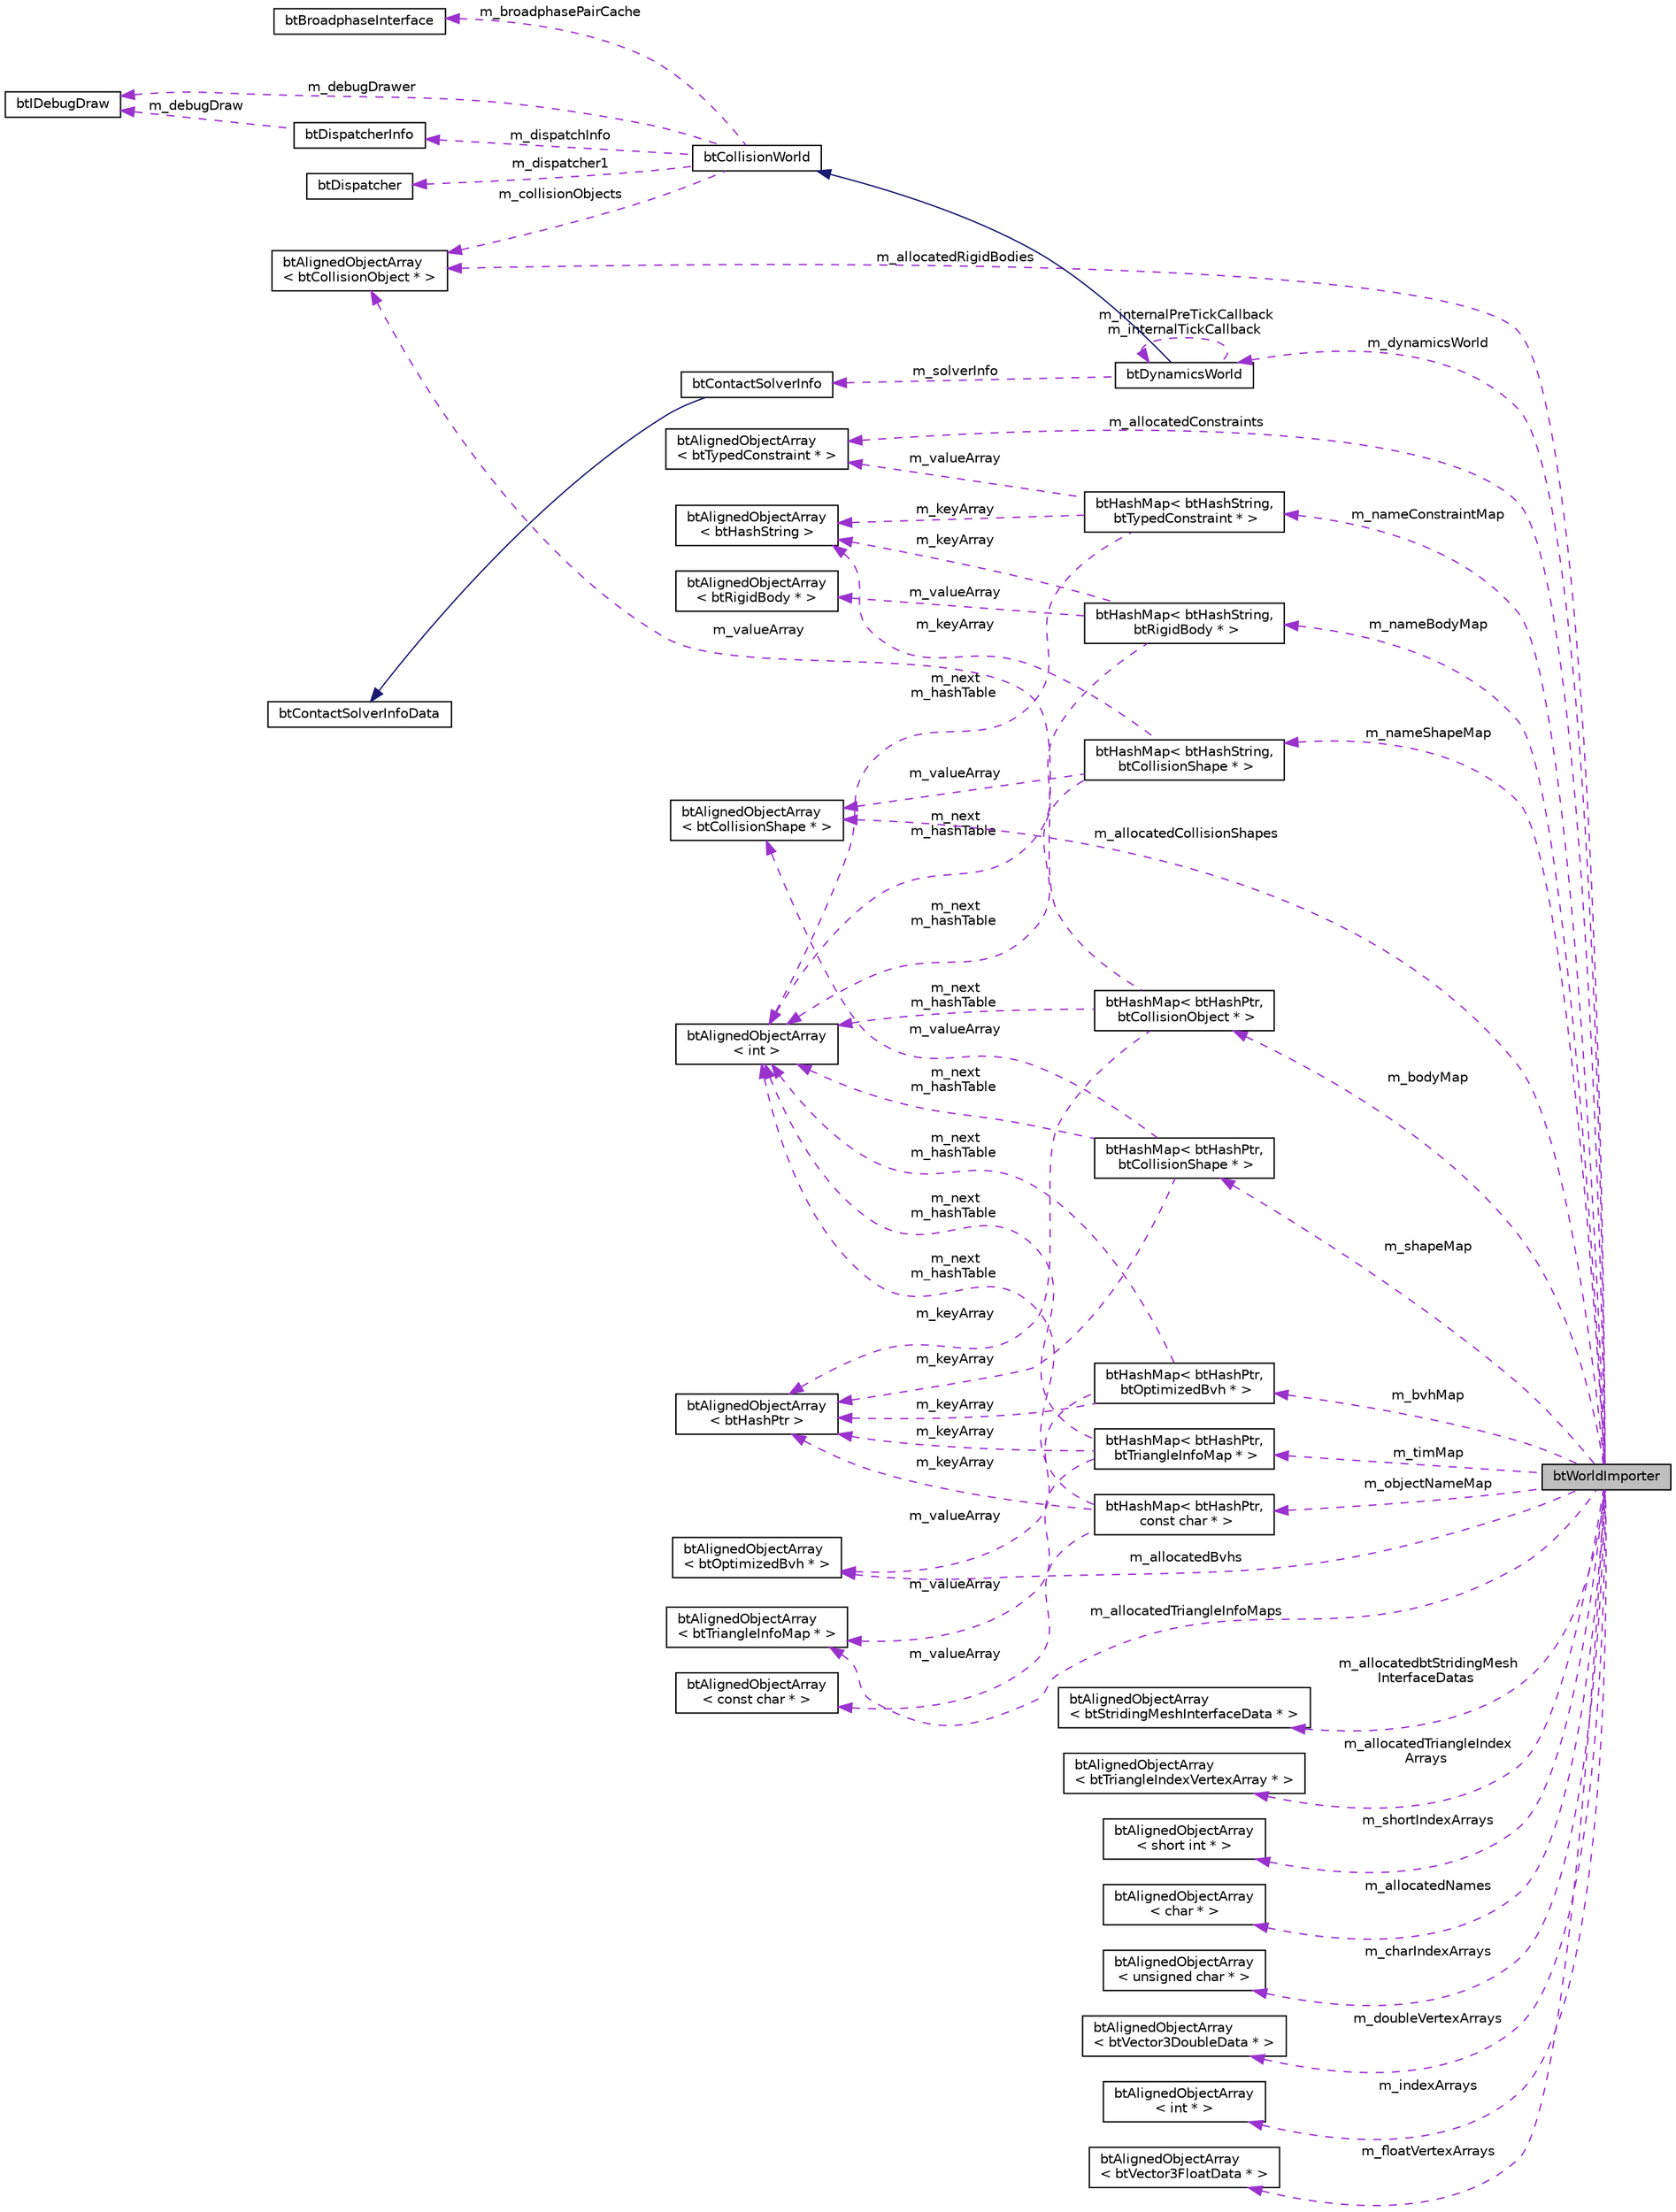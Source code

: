 digraph "btWorldImporter"
{
  edge [fontname="Helvetica",fontsize="10",labelfontname="Helvetica",labelfontsize="10"];
  node [fontname="Helvetica",fontsize="10",shape=record];
  rankdir="LR";
  Node1 [label="btWorldImporter",height=0.2,width=0.4,color="black", fillcolor="grey75", style="filled", fontcolor="black"];
  Node2 -> Node1 [dir="back",color="darkorchid3",fontsize="10",style="dashed",label=" m_allocatedRigidBodies" ,fontname="Helvetica"];
  Node2 [label="btAlignedObjectArray\l\< btCollisionObject * \>",height=0.2,width=0.4,color="black", fillcolor="white", style="filled",URL="$classbt_aligned_object_array.html"];
  Node3 -> Node1 [dir="back",color="darkorchid3",fontsize="10",style="dashed",label=" m_allocatedTriangleInfoMaps" ,fontname="Helvetica"];
  Node3 [label="btAlignedObjectArray\l\< btTriangleInfoMap * \>",height=0.2,width=0.4,color="black", fillcolor="white", style="filled",URL="$classbt_aligned_object_array.html"];
  Node4 -> Node1 [dir="back",color="darkorchid3",fontsize="10",style="dashed",label=" m_allocatedbtStridingMesh\lInterfaceDatas" ,fontname="Helvetica"];
  Node4 [label="btAlignedObjectArray\l\< btStridingMeshInterfaceData * \>",height=0.2,width=0.4,color="black", fillcolor="white", style="filled",URL="$classbt_aligned_object_array.html"];
  Node5 -> Node1 [dir="back",color="darkorchid3",fontsize="10",style="dashed",label=" m_allocatedBvhs" ,fontname="Helvetica"];
  Node5 [label="btAlignedObjectArray\l\< btOptimizedBvh * \>",height=0.2,width=0.4,color="black", fillcolor="white", style="filled",URL="$classbt_aligned_object_array.html"];
  Node6 -> Node1 [dir="back",color="darkorchid3",fontsize="10",style="dashed",label=" m_nameShapeMap" ,fontname="Helvetica"];
  Node6 [label="btHashMap\< btHashString,\l btCollisionShape * \>",height=0.2,width=0.4,color="black", fillcolor="white", style="filled",URL="$classbt_hash_map.html"];
  Node7 -> Node6 [dir="back",color="darkorchid3",fontsize="10",style="dashed",label=" m_keyArray" ,fontname="Helvetica"];
  Node7 [label="btAlignedObjectArray\l\< btHashString \>",height=0.2,width=0.4,color="black", fillcolor="white", style="filled",URL="$classbt_aligned_object_array.html"];
  Node8 -> Node6 [dir="back",color="darkorchid3",fontsize="10",style="dashed",label=" m_next\nm_hashTable" ,fontname="Helvetica"];
  Node8 [label="btAlignedObjectArray\l\< int \>",height=0.2,width=0.4,color="black", fillcolor="white", style="filled",URL="$classbt_aligned_object_array.html"];
  Node9 -> Node6 [dir="back",color="darkorchid3",fontsize="10",style="dashed",label=" m_valueArray" ,fontname="Helvetica"];
  Node9 [label="btAlignedObjectArray\l\< btCollisionShape * \>",height=0.2,width=0.4,color="black", fillcolor="white", style="filled",URL="$classbt_aligned_object_array.html"];
  Node10 -> Node1 [dir="back",color="darkorchid3",fontsize="10",style="dashed",label=" m_nameBodyMap" ,fontname="Helvetica"];
  Node10 [label="btHashMap\< btHashString,\l btRigidBody * \>",height=0.2,width=0.4,color="black", fillcolor="white", style="filled",URL="$classbt_hash_map.html"];
  Node7 -> Node10 [dir="back",color="darkorchid3",fontsize="10",style="dashed",label=" m_keyArray" ,fontname="Helvetica"];
  Node11 -> Node10 [dir="back",color="darkorchid3",fontsize="10",style="dashed",label=" m_valueArray" ,fontname="Helvetica"];
  Node11 [label="btAlignedObjectArray\l\< btRigidBody * \>",height=0.2,width=0.4,color="black", fillcolor="white", style="filled",URL="$classbt_aligned_object_array.html"];
  Node8 -> Node10 [dir="back",color="darkorchid3",fontsize="10",style="dashed",label=" m_next\nm_hashTable" ,fontname="Helvetica"];
  Node12 -> Node1 [dir="back",color="darkorchid3",fontsize="10",style="dashed",label=" m_dynamicsWorld" ,fontname="Helvetica"];
  Node12 [label="btDynamicsWorld",height=0.2,width=0.4,color="black", fillcolor="white", style="filled",URL="$classbt_dynamics_world.html",tooltip="The btDynamicsWorld is the interface class for several dynamics implementation, basic, discrete, parallel, and continuous etc. "];
  Node13 -> Node12 [dir="back",color="midnightblue",fontsize="10",style="solid",fontname="Helvetica"];
  Node13 [label="btCollisionWorld",height=0.2,width=0.4,color="black", fillcolor="white", style="filled",URL="$classbt_collision_world.html",tooltip="CollisionWorld is interface and container for the collision detection. "];
  Node2 -> Node13 [dir="back",color="darkorchid3",fontsize="10",style="dashed",label=" m_collisionObjects" ,fontname="Helvetica"];
  Node14 -> Node13 [dir="back",color="darkorchid3",fontsize="10",style="dashed",label=" m_dispatchInfo" ,fontname="Helvetica"];
  Node14 [label="btDispatcherInfo",height=0.2,width=0.4,color="black", fillcolor="white", style="filled",URL="$structbt_dispatcher_info.html"];
  Node15 -> Node14 [dir="back",color="darkorchid3",fontsize="10",style="dashed",label=" m_debugDraw" ,fontname="Helvetica"];
  Node15 [label="btIDebugDraw",height=0.2,width=0.4,color="black", fillcolor="white", style="filled",URL="$classbt_i_debug_draw.html"];
  Node16 -> Node13 [dir="back",color="darkorchid3",fontsize="10",style="dashed",label=" m_dispatcher1" ,fontname="Helvetica"];
  Node16 [label="btDispatcher",height=0.2,width=0.4,color="black", fillcolor="white", style="filled",URL="$classbt_dispatcher.html"];
  Node17 -> Node13 [dir="back",color="darkorchid3",fontsize="10",style="dashed",label=" m_broadphasePairCache" ,fontname="Helvetica"];
  Node17 [label="btBroadphaseInterface",height=0.2,width=0.4,color="black", fillcolor="white", style="filled",URL="$classbt_broadphase_interface.html"];
  Node15 -> Node13 [dir="back",color="darkorchid3",fontsize="10",style="dashed",label=" m_debugDrawer" ,fontname="Helvetica"];
  Node12 -> Node12 [dir="back",color="darkorchid3",fontsize="10",style="dashed",label=" m_internalPreTickCallback\nm_internalTickCallback" ,fontname="Helvetica"];
  Node18 -> Node12 [dir="back",color="darkorchid3",fontsize="10",style="dashed",label=" m_solverInfo" ,fontname="Helvetica"];
  Node18 [label="btContactSolverInfo",height=0.2,width=0.4,color="black", fillcolor="white", style="filled",URL="$structbt_contact_solver_info.html"];
  Node19 -> Node18 [dir="back",color="midnightblue",fontsize="10",style="solid",fontname="Helvetica"];
  Node19 [label="btContactSolverInfoData",height=0.2,width=0.4,color="black", fillcolor="white", style="filled",URL="$structbt_contact_solver_info_data.html"];
  Node20 -> Node1 [dir="back",color="darkorchid3",fontsize="10",style="dashed",label=" m_allocatedTriangleIndex\lArrays" ,fontname="Helvetica"];
  Node20 [label="btAlignedObjectArray\l\< btTriangleIndexVertexArray * \>",height=0.2,width=0.4,color="black", fillcolor="white", style="filled",URL="$classbt_aligned_object_array.html"];
  Node21 -> Node1 [dir="back",color="darkorchid3",fontsize="10",style="dashed",label=" m_nameConstraintMap" ,fontname="Helvetica"];
  Node21 [label="btHashMap\< btHashString,\l btTypedConstraint * \>",height=0.2,width=0.4,color="black", fillcolor="white", style="filled",URL="$classbt_hash_map.html"];
  Node7 -> Node21 [dir="back",color="darkorchid3",fontsize="10",style="dashed",label=" m_keyArray" ,fontname="Helvetica"];
  Node22 -> Node21 [dir="back",color="darkorchid3",fontsize="10",style="dashed",label=" m_valueArray" ,fontname="Helvetica"];
  Node22 [label="btAlignedObjectArray\l\< btTypedConstraint * \>",height=0.2,width=0.4,color="black", fillcolor="white", style="filled",URL="$classbt_aligned_object_array.html"];
  Node8 -> Node21 [dir="back",color="darkorchid3",fontsize="10",style="dashed",label=" m_next\nm_hashTable" ,fontname="Helvetica"];
  Node23 -> Node1 [dir="back",color="darkorchid3",fontsize="10",style="dashed",label=" m_shortIndexArrays" ,fontname="Helvetica"];
  Node23 [label="btAlignedObjectArray\l\< short int * \>",height=0.2,width=0.4,color="black", fillcolor="white", style="filled",URL="$classbt_aligned_object_array.html"];
  Node24 -> Node1 [dir="back",color="darkorchid3",fontsize="10",style="dashed",label=" m_allocatedNames" ,fontname="Helvetica"];
  Node24 [label="btAlignedObjectArray\l\< char * \>",height=0.2,width=0.4,color="black", fillcolor="white", style="filled",URL="$classbt_aligned_object_array.html"];
  Node25 -> Node1 [dir="back",color="darkorchid3",fontsize="10",style="dashed",label=" m_timMap" ,fontname="Helvetica"];
  Node25 [label="btHashMap\< btHashPtr,\l btTriangleInfoMap * \>",height=0.2,width=0.4,color="black", fillcolor="white", style="filled",URL="$classbt_hash_map.html"];
  Node3 -> Node25 [dir="back",color="darkorchid3",fontsize="10",style="dashed",label=" m_valueArray" ,fontname="Helvetica"];
  Node26 -> Node25 [dir="back",color="darkorchid3",fontsize="10",style="dashed",label=" m_keyArray" ,fontname="Helvetica"];
  Node26 [label="btAlignedObjectArray\l\< btHashPtr \>",height=0.2,width=0.4,color="black", fillcolor="white", style="filled",URL="$classbt_aligned_object_array.html"];
  Node8 -> Node25 [dir="back",color="darkorchid3",fontsize="10",style="dashed",label=" m_next\nm_hashTable" ,fontname="Helvetica"];
  Node22 -> Node1 [dir="back",color="darkorchid3",fontsize="10",style="dashed",label=" m_allocatedConstraints" ,fontname="Helvetica"];
  Node27 -> Node1 [dir="back",color="darkorchid3",fontsize="10",style="dashed",label=" m_charIndexArrays" ,fontname="Helvetica"];
  Node27 [label="btAlignedObjectArray\l\< unsigned char * \>",height=0.2,width=0.4,color="black", fillcolor="white", style="filled",URL="$classbt_aligned_object_array.html"];
  Node28 -> Node1 [dir="back",color="darkorchid3",fontsize="10",style="dashed",label=" m_shapeMap" ,fontname="Helvetica"];
  Node28 [label="btHashMap\< btHashPtr,\l btCollisionShape * \>",height=0.2,width=0.4,color="black", fillcolor="white", style="filled",URL="$classbt_hash_map.html"];
  Node26 -> Node28 [dir="back",color="darkorchid3",fontsize="10",style="dashed",label=" m_keyArray" ,fontname="Helvetica"];
  Node8 -> Node28 [dir="back",color="darkorchid3",fontsize="10",style="dashed",label=" m_next\nm_hashTable" ,fontname="Helvetica"];
  Node9 -> Node28 [dir="back",color="darkorchid3",fontsize="10",style="dashed",label=" m_valueArray" ,fontname="Helvetica"];
  Node29 -> Node1 [dir="back",color="darkorchid3",fontsize="10",style="dashed",label=" m_objectNameMap" ,fontname="Helvetica"];
  Node29 [label="btHashMap\< btHashPtr,\l const char * \>",height=0.2,width=0.4,color="black", fillcolor="white", style="filled",URL="$classbt_hash_map.html"];
  Node26 -> Node29 [dir="back",color="darkorchid3",fontsize="10",style="dashed",label=" m_keyArray" ,fontname="Helvetica"];
  Node8 -> Node29 [dir="back",color="darkorchid3",fontsize="10",style="dashed",label=" m_next\nm_hashTable" ,fontname="Helvetica"];
  Node30 -> Node29 [dir="back",color="darkorchid3",fontsize="10",style="dashed",label=" m_valueArray" ,fontname="Helvetica"];
  Node30 [label="btAlignedObjectArray\l\< const char * \>",height=0.2,width=0.4,color="black", fillcolor="white", style="filled",URL="$classbt_aligned_object_array.html"];
  Node31 -> Node1 [dir="back",color="darkorchid3",fontsize="10",style="dashed",label=" m_bodyMap" ,fontname="Helvetica"];
  Node31 [label="btHashMap\< btHashPtr,\l btCollisionObject * \>",height=0.2,width=0.4,color="black", fillcolor="white", style="filled",URL="$classbt_hash_map.html"];
  Node2 -> Node31 [dir="back",color="darkorchid3",fontsize="10",style="dashed",label=" m_valueArray" ,fontname="Helvetica"];
  Node26 -> Node31 [dir="back",color="darkorchid3",fontsize="10",style="dashed",label=" m_keyArray" ,fontname="Helvetica"];
  Node8 -> Node31 [dir="back",color="darkorchid3",fontsize="10",style="dashed",label=" m_next\nm_hashTable" ,fontname="Helvetica"];
  Node9 -> Node1 [dir="back",color="darkorchid3",fontsize="10",style="dashed",label=" m_allocatedCollisionShapes" ,fontname="Helvetica"];
  Node32 -> Node1 [dir="back",color="darkorchid3",fontsize="10",style="dashed",label=" m_doubleVertexArrays" ,fontname="Helvetica"];
  Node32 [label="btAlignedObjectArray\l\< btVector3DoubleData * \>",height=0.2,width=0.4,color="black", fillcolor="white", style="filled",URL="$classbt_aligned_object_array.html"];
  Node33 -> Node1 [dir="back",color="darkorchid3",fontsize="10",style="dashed",label=" m_indexArrays" ,fontname="Helvetica"];
  Node33 [label="btAlignedObjectArray\l\< int * \>",height=0.2,width=0.4,color="black", fillcolor="white", style="filled",URL="$classbt_aligned_object_array.html"];
  Node34 -> Node1 [dir="back",color="darkorchid3",fontsize="10",style="dashed",label=" m_floatVertexArrays" ,fontname="Helvetica"];
  Node34 [label="btAlignedObjectArray\l\< btVector3FloatData * \>",height=0.2,width=0.4,color="black", fillcolor="white", style="filled",URL="$classbt_aligned_object_array.html"];
  Node35 -> Node1 [dir="back",color="darkorchid3",fontsize="10",style="dashed",label=" m_bvhMap" ,fontname="Helvetica"];
  Node35 [label="btHashMap\< btHashPtr,\l btOptimizedBvh * \>",height=0.2,width=0.4,color="black", fillcolor="white", style="filled",URL="$classbt_hash_map.html"];
  Node5 -> Node35 [dir="back",color="darkorchid3",fontsize="10",style="dashed",label=" m_valueArray" ,fontname="Helvetica"];
  Node26 -> Node35 [dir="back",color="darkorchid3",fontsize="10",style="dashed",label=" m_keyArray" ,fontname="Helvetica"];
  Node8 -> Node35 [dir="back",color="darkorchid3",fontsize="10",style="dashed",label=" m_next\nm_hashTable" ,fontname="Helvetica"];
}
